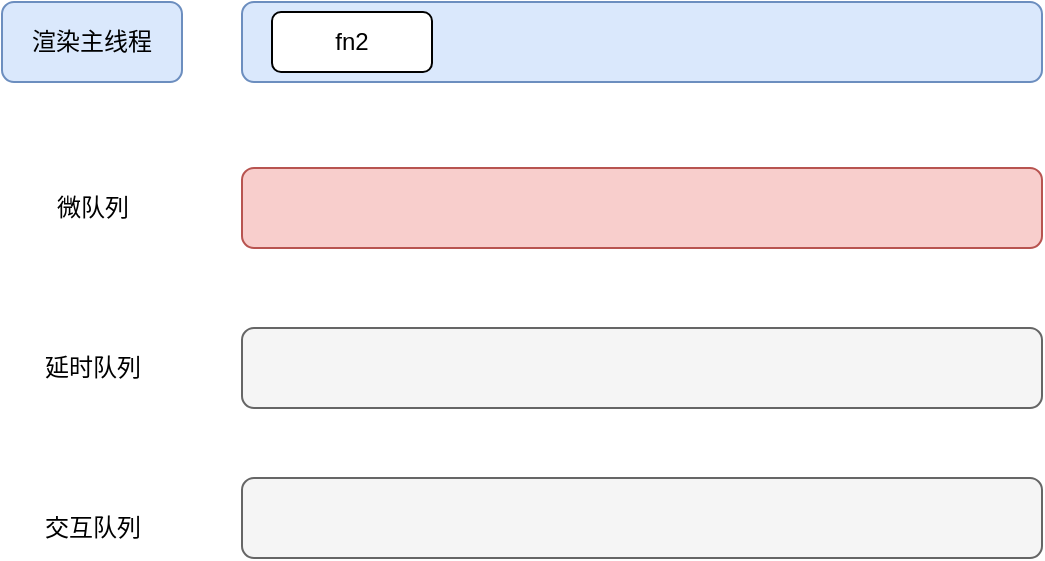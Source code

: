 <mxfile>
    <diagram id="iaVMIh-yPUINS82iVG7Y" name="第 1 页">
        <mxGraphModel dx="498" dy="579" grid="0" gridSize="10" guides="1" tooltips="1" connect="1" arrows="1" fold="1" page="1" pageScale="1" pageWidth="827" pageHeight="1169" math="0" shadow="0">
            <root>
                <mxCell id="0"/>
                <mxCell id="1" parent="0"/>
                <mxCell id="2" value="渲染主线程" style="rounded=1;whiteSpace=wrap;html=1;fillColor=#dae8fc;strokeColor=#6c8ebf;" parent="1" vertex="1">
                    <mxGeometry x="154" y="137" width="90" height="40" as="geometry"/>
                </mxCell>
                <mxCell id="3" value="" style="rounded=1;whiteSpace=wrap;html=1;fillColor=#dae8fc;strokeColor=#6c8ebf;" parent="1" vertex="1">
                    <mxGeometry x="274" y="137" width="400" height="40" as="geometry"/>
                </mxCell>
                <mxCell id="5" value="微队列" style="text;html=1;align=center;verticalAlign=middle;resizable=0;points=[];autosize=1;strokeColor=none;fillColor=none;" parent="1" vertex="1">
                    <mxGeometry x="172" y="227" width="54" height="26" as="geometry"/>
                </mxCell>
                <mxCell id="6" value="延时队列" style="text;html=1;align=center;verticalAlign=middle;resizable=0;points=[];autosize=1;strokeColor=none;fillColor=none;" parent="1" vertex="1">
                    <mxGeometry x="164" y="305" width="70" height="30" as="geometry"/>
                </mxCell>
                <mxCell id="7" value="交互队列" style="text;html=1;align=center;verticalAlign=middle;resizable=0;points=[];autosize=1;strokeColor=none;fillColor=none;" parent="1" vertex="1">
                    <mxGeometry x="164" y="385" width="70" height="30" as="geometry"/>
                </mxCell>
                <mxCell id="8" value="" style="rounded=1;whiteSpace=wrap;html=1;fillColor=#f8cecc;strokeColor=#b85450;" parent="1" vertex="1">
                    <mxGeometry x="274" y="220" width="400" height="40" as="geometry"/>
                </mxCell>
                <mxCell id="9" value="" style="rounded=1;whiteSpace=wrap;html=1;fillColor=#f5f5f5;strokeColor=#666666;fontColor=#333333;" parent="1" vertex="1">
                    <mxGeometry x="274" y="300" width="400" height="40" as="geometry"/>
                </mxCell>
                <mxCell id="10" value="" style="rounded=1;whiteSpace=wrap;html=1;fillColor=#f5f5f5;fontColor=#333333;strokeColor=#666666;" parent="1" vertex="1">
                    <mxGeometry x="274" y="375" width="400" height="40" as="geometry"/>
                </mxCell>
                <mxCell id="18" value="fn2" style="rounded=1;whiteSpace=wrap;html=1;" vertex="1" parent="1">
                    <mxGeometry x="289" y="142" width="80" height="30" as="geometry"/>
                </mxCell>
            </root>
        </mxGraphModel>
    </diagram>
</mxfile>